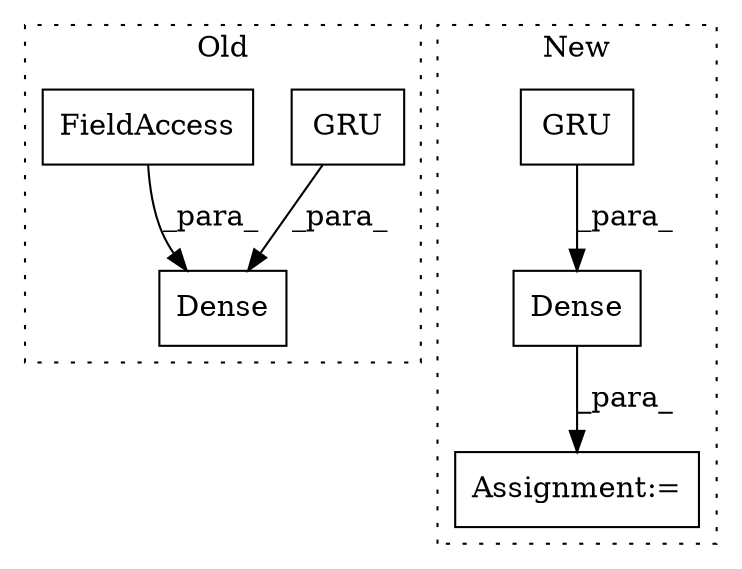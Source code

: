 digraph G {
subgraph cluster0 {
1 [label="GRU" a="32" s="17460,17514" l="4,1" shape="box"];
5 [label="Dense" a="32" s="17541,17613" l="6,1" shape="box"];
6 [label="FieldAccess" a="22" s="17583" l="21" shape="box"];
label = "Old";
style="dotted";
}
subgraph cluster1 {
2 [label="GRU" a="32" s="17007,17021" l="4,1" shape="box"];
3 [label="Dense" a="32" s="17041,17057" l="6,1" shape="box"];
4 [label="Assignment:=" a="7" s="17040" l="1" shape="box"];
label = "New";
style="dotted";
}
1 -> 5 [label="_para_"];
2 -> 3 [label="_para_"];
3 -> 4 [label="_para_"];
6 -> 5 [label="_para_"];
}